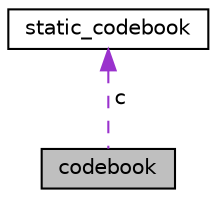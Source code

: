 digraph "codebook"
{
  edge [fontname="Helvetica",fontsize="10",labelfontname="Helvetica",labelfontsize="10"];
  node [fontname="Helvetica",fontsize="10",shape=record];
  Node1 [label="codebook",height=0.2,width=0.4,color="black", fillcolor="grey75", style="filled", fontcolor="black"];
  Node2 -> Node1 [dir="back",color="darkorchid3",fontsize="10",style="dashed",label=" c" ];
  Node2 [label="static_codebook",height=0.2,width=0.4,color="black", fillcolor="white", style="filled",URL="$structstatic__codebook.html"];
}
